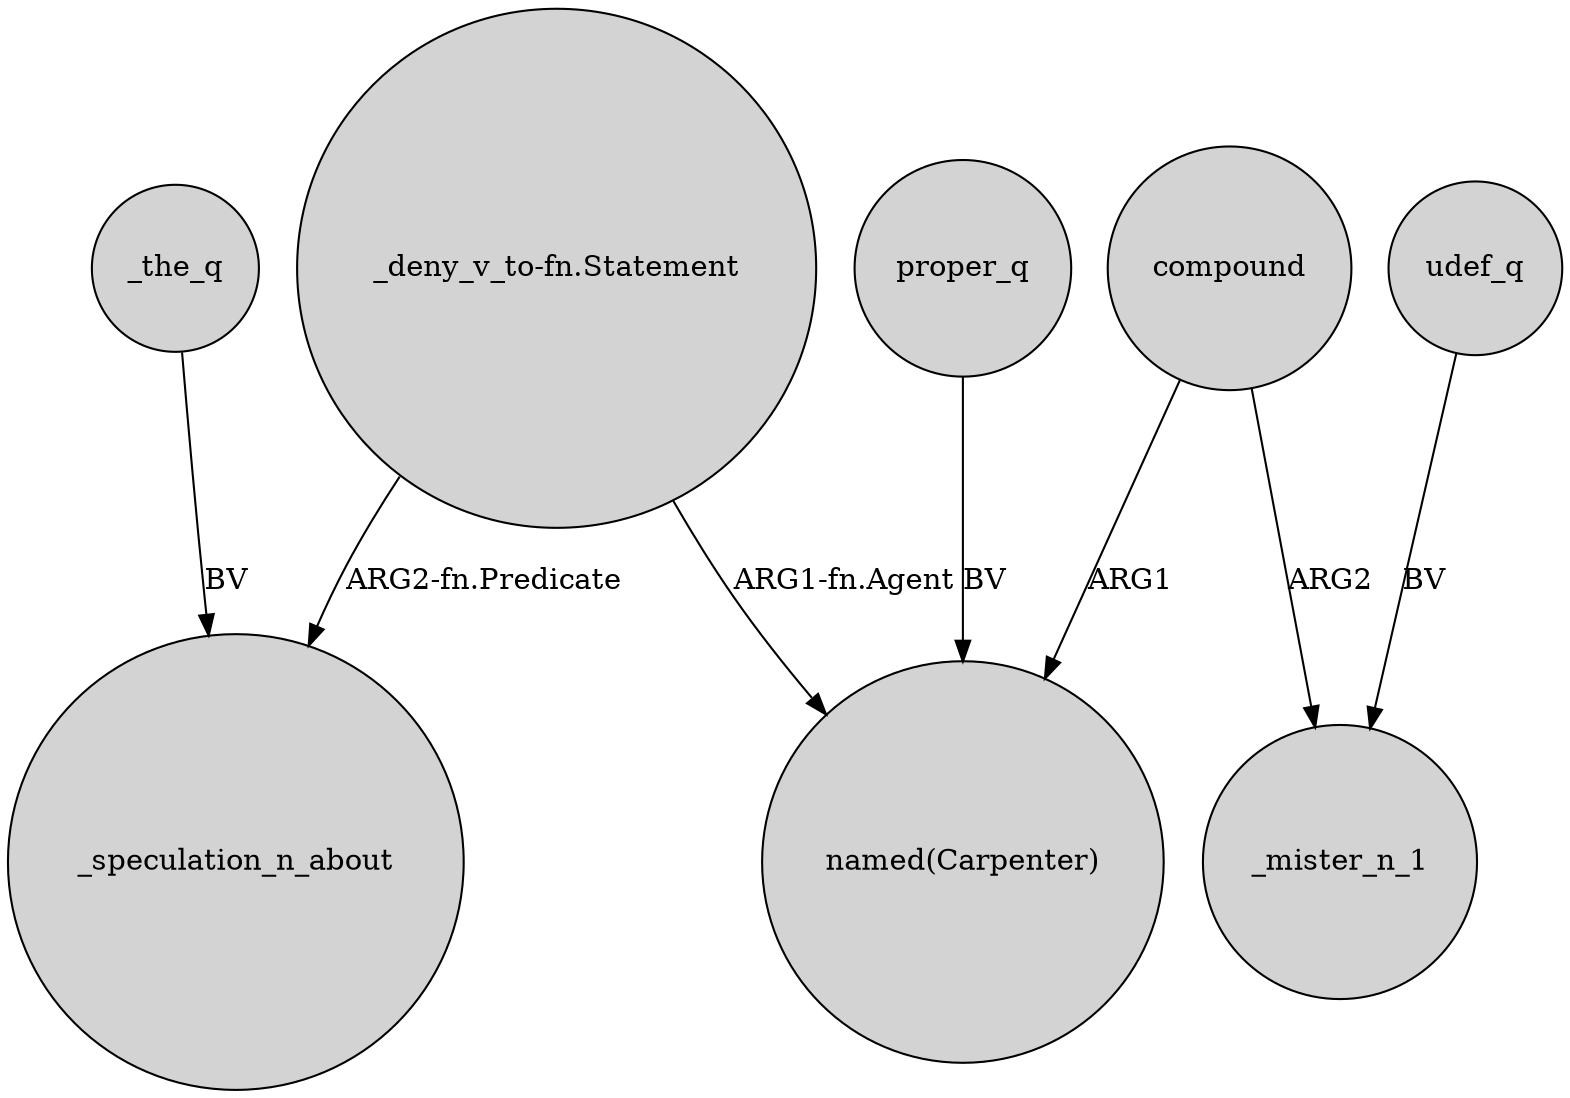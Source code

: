 digraph {
	node [shape=circle style=filled]
	_the_q -> _speculation_n_about [label=BV]
	udef_q -> _mister_n_1 [label=BV]
	compound -> "named(Carpenter)" [label=ARG1]
	"_deny_v_to-fn.Statement" -> "named(Carpenter)" [label="ARG1-fn.Agent"]
	proper_q -> "named(Carpenter)" [label=BV]
	compound -> _mister_n_1 [label=ARG2]
	"_deny_v_to-fn.Statement" -> _speculation_n_about [label="ARG2-fn.Predicate"]
}
